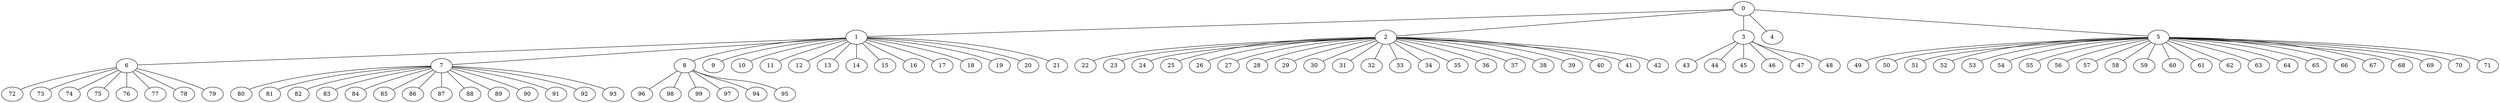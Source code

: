 
graph graphname {
    0 -- 1
0 -- 2
0 -- 3
0 -- 4
0 -- 5
1 -- 6
1 -- 7
1 -- 8
1 -- 9
1 -- 10
1 -- 11
1 -- 12
1 -- 13
1 -- 14
1 -- 15
1 -- 16
1 -- 17
1 -- 18
1 -- 19
1 -- 20
1 -- 21
2 -- 22
2 -- 23
2 -- 24
2 -- 25
2 -- 26
2 -- 27
2 -- 28
2 -- 29
2 -- 30
2 -- 31
2 -- 32
2 -- 33
2 -- 34
2 -- 35
2 -- 36
2 -- 37
2 -- 38
2 -- 39
2 -- 40
2 -- 41
2 -- 42
3 -- 43
3 -- 44
3 -- 45
3 -- 46
3 -- 47
3 -- 48
5 -- 49
5 -- 50
5 -- 51
5 -- 52
5 -- 53
5 -- 54
5 -- 55
5 -- 56
5 -- 57
5 -- 58
5 -- 59
5 -- 60
5 -- 61
5 -- 62
5 -- 63
5 -- 64
5 -- 65
5 -- 66
5 -- 67
5 -- 68
5 -- 69
5 -- 70
5 -- 71
6 -- 72
6 -- 73
6 -- 74
6 -- 75
6 -- 76
6 -- 77
6 -- 78
6 -- 79
7 -- 80
7 -- 81
7 -- 82
7 -- 83
7 -- 84
7 -- 85
7 -- 86
7 -- 87
7 -- 88
7 -- 89
7 -- 90
7 -- 91
7 -- 92
7 -- 93
8 -- 96
8 -- 98
8 -- 99
8 -- 97
8 -- 94
8 -- 95

}

